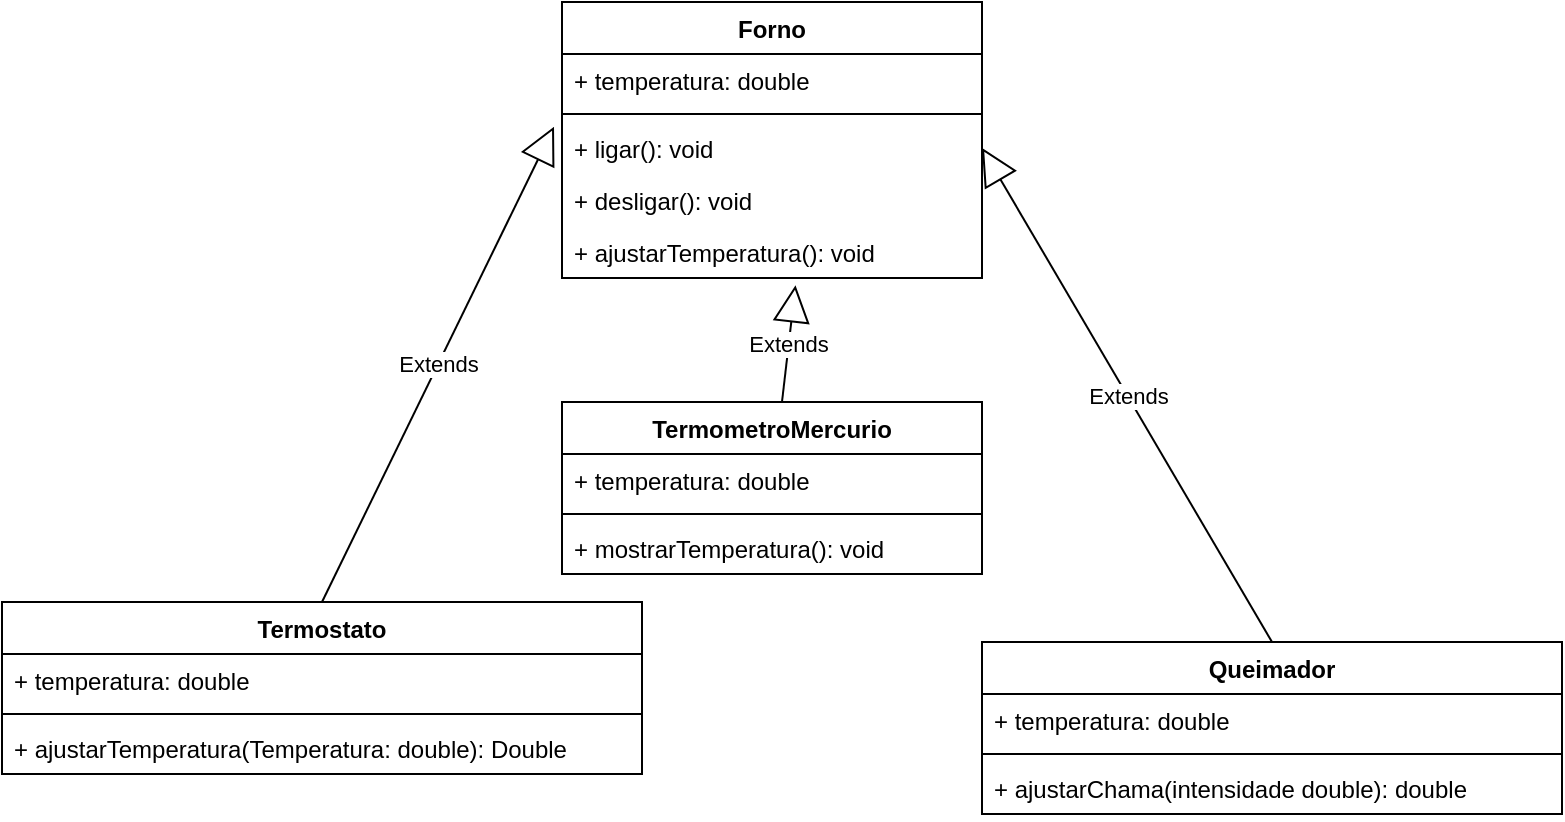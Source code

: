 <mxfile version="21.4.0" type="google">
  <diagram name="Página-1" id="XLuuqURfeyfOiQrfDsuf">
    <mxGraphModel grid="1" page="1" gridSize="10" guides="1" tooltips="1" connect="1" arrows="1" fold="1" pageScale="1" pageWidth="827" pageHeight="1169" math="0" shadow="0">
      <root>
        <mxCell id="0" />
        <mxCell id="1" parent="0" />
        <mxCell id="3RfCRJSvAZGJy58gGPGt-1" value="Forno" style="swimlane;fontStyle=1;align=center;verticalAlign=top;childLayout=stackLayout;horizontal=1;startSize=26;horizontalStack=0;resizeParent=1;resizeParentMax=0;resizeLast=0;collapsible=1;marginBottom=0;whiteSpace=wrap;html=1;" vertex="1" parent="1">
          <mxGeometry x="290" y="10" width="210" height="138" as="geometry" />
        </mxCell>
        <mxCell id="3RfCRJSvAZGJy58gGPGt-2" value="+ temperatura: double" style="text;strokeColor=none;fillColor=none;align=left;verticalAlign=top;spacingLeft=4;spacingRight=4;overflow=hidden;rotatable=0;points=[[0,0.5],[1,0.5]];portConstraint=eastwest;whiteSpace=wrap;html=1;" vertex="1" parent="3RfCRJSvAZGJy58gGPGt-1">
          <mxGeometry y="26" width="210" height="26" as="geometry" />
        </mxCell>
        <mxCell id="3RfCRJSvAZGJy58gGPGt-3" value="" style="line;strokeWidth=1;fillColor=none;align=left;verticalAlign=middle;spacingTop=-1;spacingLeft=3;spacingRight=3;rotatable=0;labelPosition=right;points=[];portConstraint=eastwest;strokeColor=inherit;" vertex="1" parent="3RfCRJSvAZGJy58gGPGt-1">
          <mxGeometry y="52" width="210" height="8" as="geometry" />
        </mxCell>
        <mxCell id="3RfCRJSvAZGJy58gGPGt-4" value="+ ligar(): void" style="text;strokeColor=none;fillColor=none;align=left;verticalAlign=top;spacingLeft=4;spacingRight=4;overflow=hidden;rotatable=0;points=[[0,0.5],[1,0.5]];portConstraint=eastwest;whiteSpace=wrap;html=1;" vertex="1" parent="3RfCRJSvAZGJy58gGPGt-1">
          <mxGeometry y="60" width="210" height="26" as="geometry" />
        </mxCell>
        <mxCell id="3RfCRJSvAZGJy58gGPGt-5" value="+ desligar(): void" style="text;strokeColor=none;fillColor=none;align=left;verticalAlign=top;spacingLeft=4;spacingRight=4;overflow=hidden;rotatable=0;points=[[0,0.5],[1,0.5]];portConstraint=eastwest;whiteSpace=wrap;html=1;" vertex="1" parent="3RfCRJSvAZGJy58gGPGt-1">
          <mxGeometry y="86" width="210" height="26" as="geometry" />
        </mxCell>
        <mxCell id="3RfCRJSvAZGJy58gGPGt-6" value="+ ajustarTemperatura(): void" style="text;strokeColor=none;fillColor=none;align=left;verticalAlign=top;spacingLeft=4;spacingRight=4;overflow=hidden;rotatable=0;points=[[0,0.5],[1,0.5]];portConstraint=eastwest;whiteSpace=wrap;html=1;" vertex="1" parent="3RfCRJSvAZGJy58gGPGt-1">
          <mxGeometry y="112" width="210" height="26" as="geometry" />
        </mxCell>
        <mxCell id="3RfCRJSvAZGJy58gGPGt-14" value="Extends" style="endArrow=block;endSize=16;endFill=0;html=1;rounded=0;entryX=0.556;entryY=1.141;entryDx=0;entryDy=0;entryPerimeter=0;" edge="1" parent="1" source="3RfCRJSvAZGJy58gGPGt-23" target="3RfCRJSvAZGJy58gGPGt-6">
          <mxGeometry width="160" relative="1" as="geometry">
            <mxPoint x="400" y="240" as="sourcePoint" />
            <mxPoint x="490" y="200" as="targetPoint" />
          </mxGeometry>
        </mxCell>
        <mxCell id="3RfCRJSvAZGJy58gGPGt-15" value="Extends" style="endArrow=block;endSize=16;endFill=0;html=1;rounded=0;entryX=1;entryY=0.5;entryDx=0;entryDy=0;exitX=0.5;exitY=0;exitDx=0;exitDy=0;" edge="1" parent="1" source="3RfCRJSvAZGJy58gGPGt-29" target="3RfCRJSvAZGJy58gGPGt-4">
          <mxGeometry width="160" relative="1" as="geometry">
            <mxPoint x="632.72" y="201.04" as="sourcePoint" />
            <mxPoint x="490" y="200" as="targetPoint" />
          </mxGeometry>
        </mxCell>
        <mxCell id="3RfCRJSvAZGJy58gGPGt-16" value="Extends" style="endArrow=block;endSize=16;endFill=0;html=1;rounded=0;entryX=-0.019;entryY=0.09;entryDx=0;entryDy=0;exitX=0.5;exitY=0;exitDx=0;exitDy=0;entryPerimeter=0;" edge="1" parent="1" source="3RfCRJSvAZGJy58gGPGt-17" target="3RfCRJSvAZGJy58gGPGt-4">
          <mxGeometry width="160" relative="1" as="geometry">
            <mxPoint x="185.219" y="200" as="sourcePoint" />
            <mxPoint x="490" y="200" as="targetPoint" />
          </mxGeometry>
        </mxCell>
        <mxCell id="3RfCRJSvAZGJy58gGPGt-17" value="Termostato" style="swimlane;fontStyle=1;align=center;verticalAlign=top;childLayout=stackLayout;horizontal=1;startSize=26;horizontalStack=0;resizeParent=1;resizeParentMax=0;resizeLast=0;collapsible=1;marginBottom=0;whiteSpace=wrap;html=1;" vertex="1" parent="1">
          <mxGeometry x="10" y="310" width="320" height="86" as="geometry" />
        </mxCell>
        <mxCell id="3RfCRJSvAZGJy58gGPGt-18" value="+ temperatura: double" style="text;strokeColor=none;fillColor=none;align=left;verticalAlign=top;spacingLeft=4;spacingRight=4;overflow=hidden;rotatable=0;points=[[0,0.5],[1,0.5]];portConstraint=eastwest;whiteSpace=wrap;html=1;" vertex="1" parent="3RfCRJSvAZGJy58gGPGt-17">
          <mxGeometry y="26" width="320" height="26" as="geometry" />
        </mxCell>
        <mxCell id="3RfCRJSvAZGJy58gGPGt-19" value="" style="line;strokeWidth=1;fillColor=none;align=left;verticalAlign=middle;spacingTop=-1;spacingLeft=3;spacingRight=3;rotatable=0;labelPosition=right;points=[];portConstraint=eastwest;strokeColor=inherit;" vertex="1" parent="3RfCRJSvAZGJy58gGPGt-17">
          <mxGeometry y="52" width="320" height="8" as="geometry" />
        </mxCell>
        <mxCell id="3RfCRJSvAZGJy58gGPGt-22" value="+ ajustarTemperatura(Temperatura: double): Double" style="text;strokeColor=none;fillColor=none;align=left;verticalAlign=top;spacingLeft=4;spacingRight=4;overflow=hidden;rotatable=0;points=[[0,0.5],[1,0.5]];portConstraint=eastwest;whiteSpace=wrap;html=1;" vertex="1" parent="3RfCRJSvAZGJy58gGPGt-17">
          <mxGeometry y="60" width="320" height="26" as="geometry" />
        </mxCell>
        <mxCell id="3RfCRJSvAZGJy58gGPGt-23" value="TermometroMercurio" style="swimlane;fontStyle=1;align=center;verticalAlign=top;childLayout=stackLayout;horizontal=1;startSize=26;horizontalStack=0;resizeParent=1;resizeParentMax=0;resizeLast=0;collapsible=1;marginBottom=0;whiteSpace=wrap;html=1;" vertex="1" parent="1">
          <mxGeometry x="290" y="210" width="210" height="86" as="geometry" />
        </mxCell>
        <mxCell id="3RfCRJSvAZGJy58gGPGt-24" value="+ temperatura: double" style="text;strokeColor=none;fillColor=none;align=left;verticalAlign=top;spacingLeft=4;spacingRight=4;overflow=hidden;rotatable=0;points=[[0,0.5],[1,0.5]];portConstraint=eastwest;whiteSpace=wrap;html=1;" vertex="1" parent="3RfCRJSvAZGJy58gGPGt-23">
          <mxGeometry y="26" width="210" height="26" as="geometry" />
        </mxCell>
        <mxCell id="3RfCRJSvAZGJy58gGPGt-25" value="" style="line;strokeWidth=1;fillColor=none;align=left;verticalAlign=middle;spacingTop=-1;spacingLeft=3;spacingRight=3;rotatable=0;labelPosition=right;points=[];portConstraint=eastwest;strokeColor=inherit;" vertex="1" parent="3RfCRJSvAZGJy58gGPGt-23">
          <mxGeometry y="52" width="210" height="8" as="geometry" />
        </mxCell>
        <mxCell id="3RfCRJSvAZGJy58gGPGt-28" value="+ mostrarTemperatura(): void" style="text;strokeColor=none;fillColor=none;align=left;verticalAlign=top;spacingLeft=4;spacingRight=4;overflow=hidden;rotatable=0;points=[[0,0.5],[1,0.5]];portConstraint=eastwest;whiteSpace=wrap;html=1;" vertex="1" parent="3RfCRJSvAZGJy58gGPGt-23">
          <mxGeometry y="60" width="210" height="26" as="geometry" />
        </mxCell>
        <mxCell id="3RfCRJSvAZGJy58gGPGt-29" value="Queimador" style="swimlane;fontStyle=1;align=center;verticalAlign=top;childLayout=stackLayout;horizontal=1;startSize=26;horizontalStack=0;resizeParent=1;resizeParentMax=0;resizeLast=0;collapsible=1;marginBottom=0;whiteSpace=wrap;html=1;" vertex="1" parent="1">
          <mxGeometry x="500" y="330" width="290" height="86" as="geometry" />
        </mxCell>
        <mxCell id="3RfCRJSvAZGJy58gGPGt-30" value="+ temperatura: double" style="text;strokeColor=none;fillColor=none;align=left;verticalAlign=top;spacingLeft=4;spacingRight=4;overflow=hidden;rotatable=0;points=[[0,0.5],[1,0.5]];portConstraint=eastwest;whiteSpace=wrap;html=1;" vertex="1" parent="3RfCRJSvAZGJy58gGPGt-29">
          <mxGeometry y="26" width="290" height="26" as="geometry" />
        </mxCell>
        <mxCell id="3RfCRJSvAZGJy58gGPGt-31" value="" style="line;strokeWidth=1;fillColor=none;align=left;verticalAlign=middle;spacingTop=-1;spacingLeft=3;spacingRight=3;rotatable=0;labelPosition=right;points=[];portConstraint=eastwest;strokeColor=inherit;" vertex="1" parent="3RfCRJSvAZGJy58gGPGt-29">
          <mxGeometry y="52" width="290" height="8" as="geometry" />
        </mxCell>
        <mxCell id="3RfCRJSvAZGJy58gGPGt-34" value="+ ajustarChama(intensidade double): double" style="text;strokeColor=none;fillColor=none;align=left;verticalAlign=top;spacingLeft=4;spacingRight=4;overflow=hidden;rotatable=0;points=[[0,0.5],[1,0.5]];portConstraint=eastwest;whiteSpace=wrap;html=1;" vertex="1" parent="3RfCRJSvAZGJy58gGPGt-29">
          <mxGeometry y="60" width="290" height="26" as="geometry" />
        </mxCell>
      </root>
    </mxGraphModel>
  </diagram>
</mxfile>
